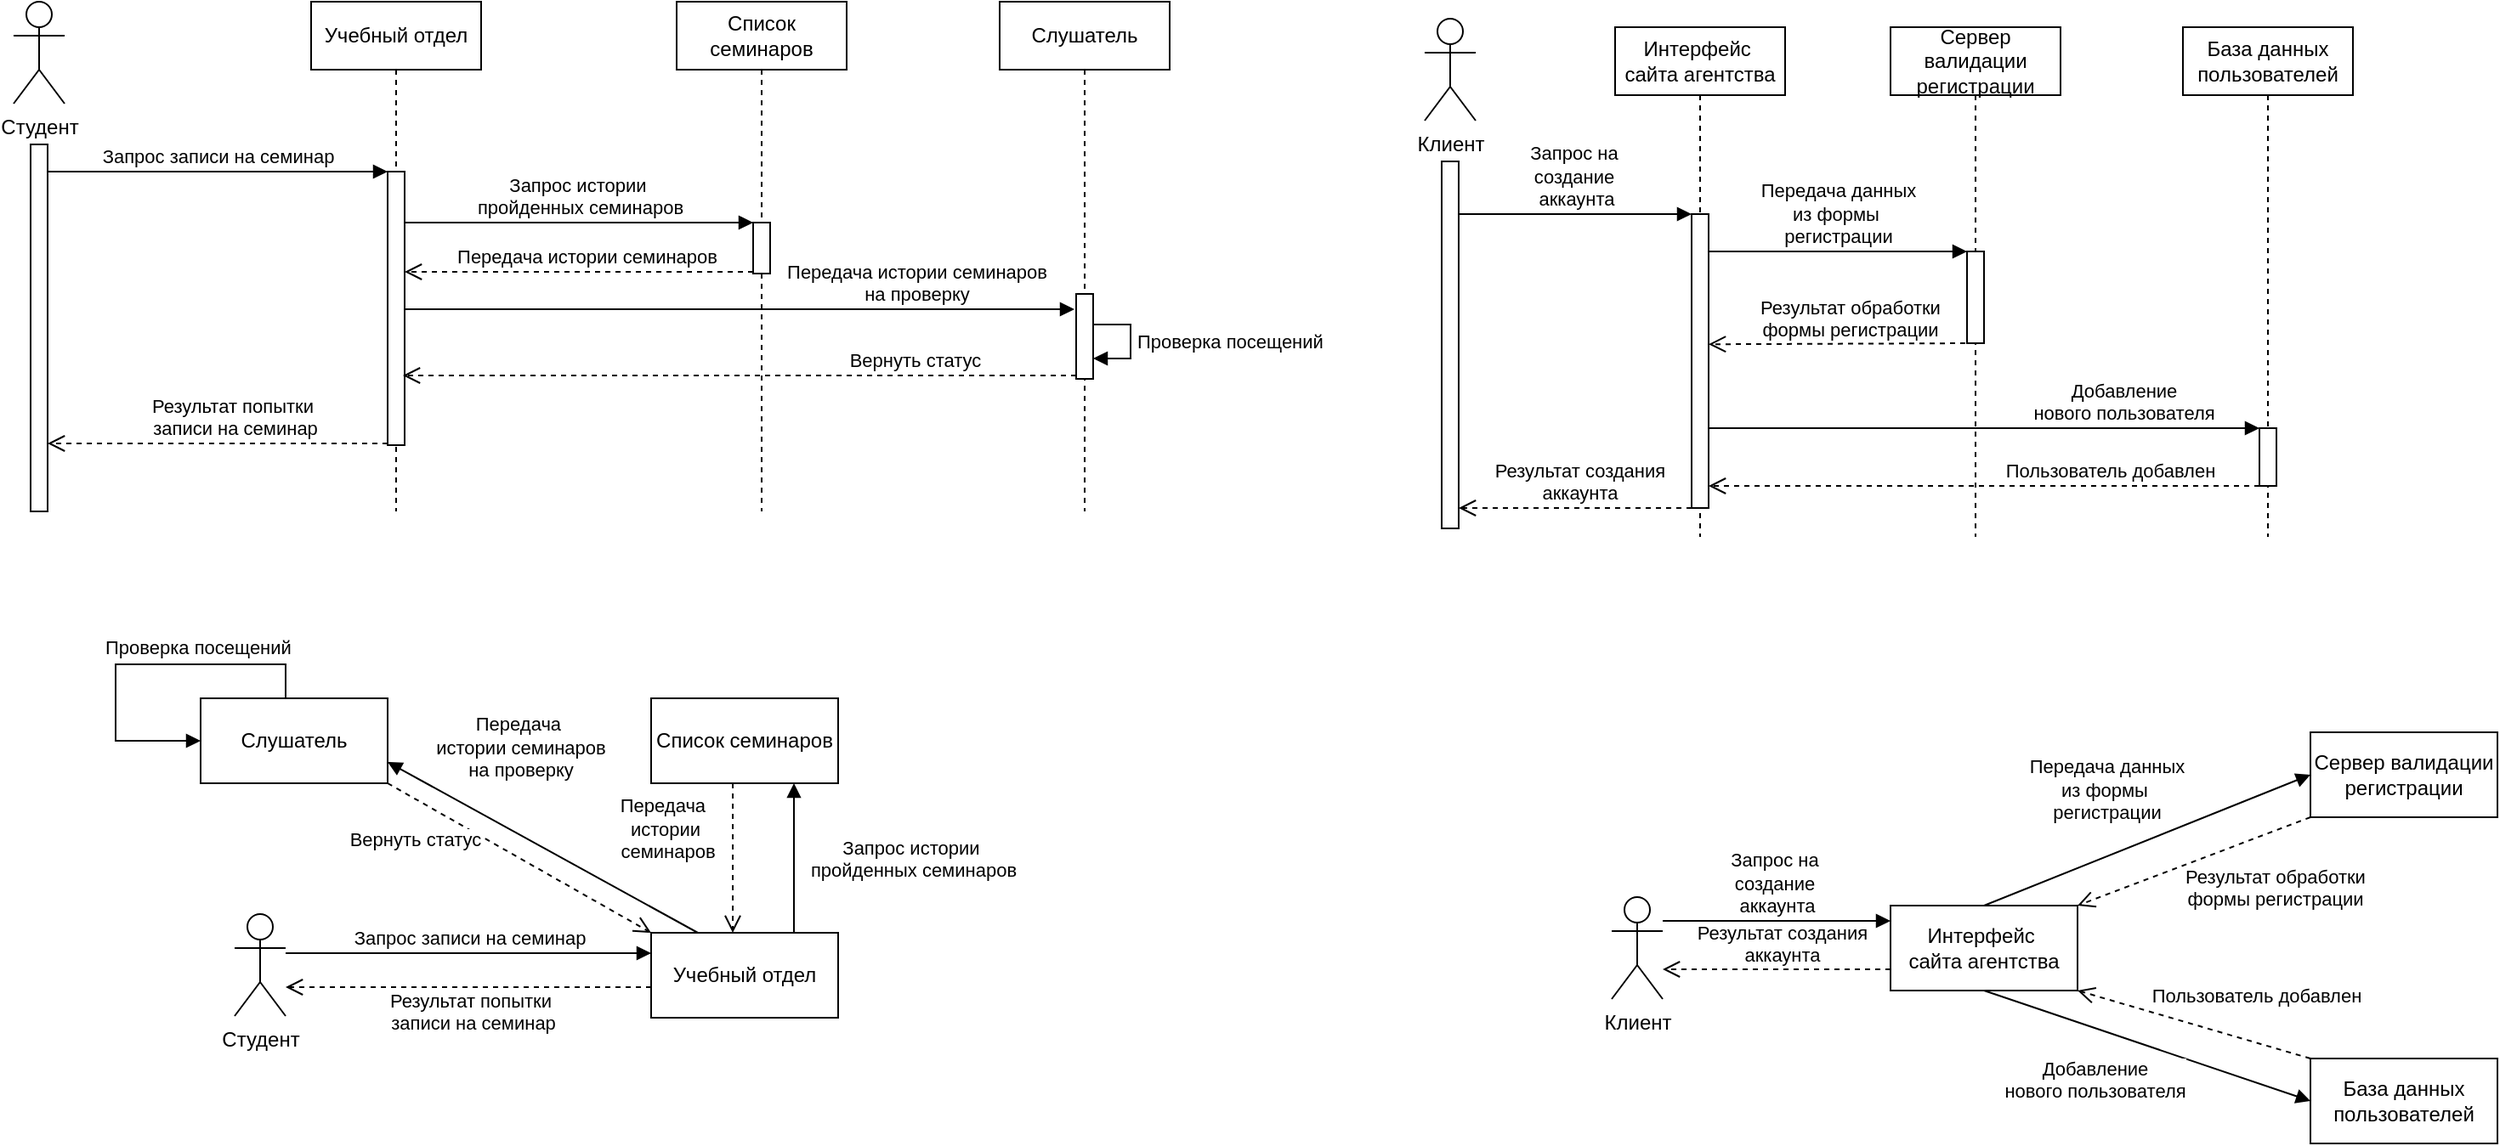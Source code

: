 <mxfile version="24.2.1" type="device">
  <diagram name="Page-1" id="2YBvvXClWsGukQMizWep">
    <mxGraphModel dx="1285" dy="811" grid="0" gridSize="10" guides="1" tooltips="1" connect="1" arrows="1" fold="1" page="1" pageScale="1" pageWidth="850" pageHeight="1100" math="0" shadow="0">
      <root>
        <mxCell id="0" />
        <mxCell id="1" parent="0" />
        <mxCell id="aM9ryv3xv72pqoxQDRHE-5" value="Учебный отдел" style="shape=umlLifeline;perimeter=lifelinePerimeter;whiteSpace=wrap;html=1;container=0;dropTarget=0;collapsible=0;recursiveResize=0;outlineConnect=0;portConstraint=eastwest;newEdgeStyle={&quot;edgeStyle&quot;:&quot;elbowEdgeStyle&quot;,&quot;elbow&quot;:&quot;vertical&quot;,&quot;curved&quot;:0,&quot;rounded&quot;:0};" parent="1" vertex="1">
          <mxGeometry x="225" y="30" width="100" height="300" as="geometry" />
        </mxCell>
        <mxCell id="aM9ryv3xv72pqoxQDRHE-6" value="" style="html=1;points=[];perimeter=orthogonalPerimeter;outlineConnect=0;targetShapes=umlLifeline;portConstraint=eastwest;newEdgeStyle={&quot;edgeStyle&quot;:&quot;elbowEdgeStyle&quot;,&quot;elbow&quot;:&quot;vertical&quot;,&quot;curved&quot;:0,&quot;rounded&quot;:0};" parent="aM9ryv3xv72pqoxQDRHE-5" vertex="1">
          <mxGeometry x="45" y="100" width="10" height="161" as="geometry" />
        </mxCell>
        <mxCell id="aM9ryv3xv72pqoxQDRHE-7" value="Запрос записи на семинар" style="html=1;verticalAlign=bottom;endArrow=block;edgeStyle=elbowEdgeStyle;elbow=vertical;curved=0;rounded=0;" parent="1" source="JV1Mk4GfQYpAjEkD_vr5-23" target="aM9ryv3xv72pqoxQDRHE-6" edge="1">
          <mxGeometry relative="1" as="geometry">
            <mxPoint x="90" y="110" as="sourcePoint" />
            <Array as="points">
              <mxPoint x="170" y="130" />
              <mxPoint x="185" y="110" />
            </Array>
          </mxGeometry>
        </mxCell>
        <mxCell id="aM9ryv3xv72pqoxQDRHE-8" value="Вернуть статус" style="html=1;verticalAlign=bottom;endArrow=open;dashed=1;endSize=8;edgeStyle=elbowEdgeStyle;elbow=vertical;curved=0;rounded=0;" parent="1" source="JV1Mk4GfQYpAjEkD_vr5-38" edge="1">
          <mxGeometry x="-0.519" relative="1" as="geometry">
            <mxPoint x="279" y="250" as="targetPoint" />
            <Array as="points">
              <mxPoint x="530" y="250" />
            </Array>
            <mxPoint x="670" y="240" as="sourcePoint" />
            <mxPoint as="offset" />
          </mxGeometry>
        </mxCell>
        <mxCell id="JV1Mk4GfQYpAjEkD_vr5-23" value="" style="html=1;points=[[0,0,0,0,5],[0,1,0,0,-5],[1,0,0,0,5],[1,1,0,0,-5]];perimeter=orthogonalPerimeter;outlineConnect=0;targetShapes=umlLifeline;portConstraint=eastwest;newEdgeStyle={&quot;curved&quot;:0,&quot;rounded&quot;:0};" parent="1" vertex="1">
          <mxGeometry x="60" y="114" width="10" height="216" as="geometry" />
        </mxCell>
        <mxCell id="JV1Mk4GfQYpAjEkD_vr5-25" value="Студент" style="shape=umlActor;verticalLabelPosition=bottom;verticalAlign=top;html=1;" parent="1" vertex="1">
          <mxGeometry x="50" y="30" width="30" height="60" as="geometry" />
        </mxCell>
        <mxCell id="JV1Mk4GfQYpAjEkD_vr5-28" value="Список семинаров" style="shape=umlLifeline;perimeter=lifelinePerimeter;whiteSpace=wrap;html=1;container=0;dropTarget=0;collapsible=0;recursiveResize=0;outlineConnect=0;portConstraint=eastwest;newEdgeStyle={&quot;edgeStyle&quot;:&quot;elbowEdgeStyle&quot;,&quot;elbow&quot;:&quot;vertical&quot;,&quot;curved&quot;:0,&quot;rounded&quot;:0};" parent="1" vertex="1">
          <mxGeometry x="440" y="30" width="100" height="300" as="geometry" />
        </mxCell>
        <mxCell id="JV1Mk4GfQYpAjEkD_vr5-29" value="" style="html=1;points=[];perimeter=orthogonalPerimeter;outlineConnect=0;targetShapes=umlLifeline;portConstraint=eastwest;newEdgeStyle={&quot;edgeStyle&quot;:&quot;elbowEdgeStyle&quot;,&quot;elbow&quot;:&quot;vertical&quot;,&quot;curved&quot;:0,&quot;rounded&quot;:0};" parent="JV1Mk4GfQYpAjEkD_vr5-28" vertex="1">
          <mxGeometry x="45" y="130" width="10" height="30" as="geometry" />
        </mxCell>
        <mxCell id="JV1Mk4GfQYpAjEkD_vr5-30" value="Слушатель" style="shape=umlLifeline;perimeter=lifelinePerimeter;whiteSpace=wrap;html=1;container=0;dropTarget=0;collapsible=0;recursiveResize=0;outlineConnect=0;portConstraint=eastwest;newEdgeStyle={&quot;edgeStyle&quot;:&quot;elbowEdgeStyle&quot;,&quot;elbow&quot;:&quot;vertical&quot;,&quot;curved&quot;:0,&quot;rounded&quot;:0};" parent="1" vertex="1">
          <mxGeometry x="630" y="30" width="100" height="300" as="geometry" />
        </mxCell>
        <mxCell id="JV1Mk4GfQYpAjEkD_vr5-38" value="" style="html=1;points=[[0,0,0,0,5],[0,1,0,0,-5],[1,0,0,0,5],[1,1,0,0,-5]];perimeter=orthogonalPerimeter;outlineConnect=0;targetShapes=umlLifeline;portConstraint=eastwest;newEdgeStyle={&quot;curved&quot;:0,&quot;rounded&quot;:0};" parent="JV1Mk4GfQYpAjEkD_vr5-30" vertex="1">
          <mxGeometry x="45" y="172" width="10" height="50" as="geometry" />
        </mxCell>
        <mxCell id="JV1Mk4GfQYpAjEkD_vr5-39" value="&lt;span style=&quot;text-align: center;&quot;&gt;Проверка посещений&lt;/span&gt;" style="html=1;align=left;spacingLeft=2;endArrow=block;rounded=0;edgeStyle=orthogonalEdgeStyle;curved=0;rounded=0;" parent="JV1Mk4GfQYpAjEkD_vr5-30" source="JV1Mk4GfQYpAjEkD_vr5-38" target="JV1Mk4GfQYpAjEkD_vr5-38" edge="1">
          <mxGeometry relative="1" as="geometry">
            <mxPoint x="55" y="167.5" as="sourcePoint" />
            <Array as="points">
              <mxPoint x="77" y="190" />
              <mxPoint x="77" y="210" />
            </Array>
            <mxPoint x="55" y="192.5" as="targetPoint" />
          </mxGeometry>
        </mxCell>
        <mxCell id="JV1Mk4GfQYpAjEkD_vr5-32" value="Запрос истории&amp;nbsp;&lt;div&gt;пройденных семинаров&lt;/div&gt;" style="html=1;verticalAlign=bottom;endArrow=block;edgeStyle=elbowEdgeStyle;elbow=vertical;curved=0;rounded=0;" parent="1" source="aM9ryv3xv72pqoxQDRHE-6" target="JV1Mk4GfQYpAjEkD_vr5-29" edge="1">
          <mxGeometry relative="1" as="geometry">
            <mxPoint x="280" y="153.5" as="sourcePoint" />
            <Array as="points">
              <mxPoint x="380" y="160" />
              <mxPoint x="395" y="133.5" />
            </Array>
            <mxPoint x="480" y="153.5" as="targetPoint" />
          </mxGeometry>
        </mxCell>
        <mxCell id="JV1Mk4GfQYpAjEkD_vr5-33" value="Передача истории семинаров&lt;div&gt;на проверку&lt;/div&gt;" style="html=1;verticalAlign=bottom;endArrow=block;edgeStyle=elbowEdgeStyle;elbow=vertical;curved=0;rounded=0;" parent="1" edge="1">
          <mxGeometry x="0.525" relative="1" as="geometry">
            <mxPoint x="280" y="211" as="sourcePoint" />
            <Array as="points">
              <mxPoint x="476" y="211" />
              <mxPoint x="615" y="153.5" />
            </Array>
            <mxPoint x="674" y="211" as="targetPoint" />
            <mxPoint as="offset" />
          </mxGeometry>
        </mxCell>
        <mxCell id="JV1Mk4GfQYpAjEkD_vr5-41" value="Результат попытки&amp;nbsp;&lt;div&gt;записи на семинар&lt;/div&gt;" style="html=1;verticalAlign=bottom;endArrow=open;dashed=1;endSize=8;edgeStyle=elbowEdgeStyle;elbow=vertical;curved=0;rounded=0;" parent="1" source="aM9ryv3xv72pqoxQDRHE-6" edge="1">
          <mxGeometry x="-0.1" relative="1" as="geometry">
            <mxPoint x="70" y="290" as="targetPoint" />
            <Array as="points">
              <mxPoint x="70" y="290" />
            </Array>
            <mxPoint x="270" y="290" as="sourcePoint" />
            <mxPoint as="offset" />
          </mxGeometry>
        </mxCell>
        <mxCell id="JV1Mk4GfQYpAjEkD_vr5-42" value="Студент" style="shape=umlActor;verticalLabelPosition=bottom;verticalAlign=top;html=1;" parent="1" vertex="1">
          <mxGeometry x="180" y="567" width="30" height="60" as="geometry" />
        </mxCell>
        <mxCell id="JV1Mk4GfQYpAjEkD_vr5-43" value="Слушатель" style="html=1;whiteSpace=wrap;" parent="1" vertex="1">
          <mxGeometry x="160" y="440" width="110" height="50" as="geometry" />
        </mxCell>
        <mxCell id="JV1Mk4GfQYpAjEkD_vr5-44" value="Учебный отдел" style="html=1;whiteSpace=wrap;" parent="1" vertex="1">
          <mxGeometry x="425" y="578" width="110" height="50" as="geometry" />
        </mxCell>
        <mxCell id="JV1Mk4GfQYpAjEkD_vr5-45" value="Список семинаров" style="html=1;whiteSpace=wrap;" parent="1" vertex="1">
          <mxGeometry x="425" y="440" width="110" height="50" as="geometry" />
        </mxCell>
        <mxCell id="JV1Mk4GfQYpAjEkD_vr5-49" value="Запрос записи на семинар" style="html=1;verticalAlign=bottom;endArrow=block;edgeStyle=elbowEdgeStyle;elbow=vertical;curved=0;rounded=0;" parent="1" edge="1">
          <mxGeometry relative="1" as="geometry">
            <mxPoint x="210" y="590" as="sourcePoint" />
            <Array as="points">
              <mxPoint x="300" y="590" />
            </Array>
            <mxPoint x="425" y="590" as="targetPoint" />
          </mxGeometry>
        </mxCell>
        <mxCell id="JV1Mk4GfQYpAjEkD_vr5-50" value="Запрос истории&amp;nbsp;&lt;div&gt;пройденных семинаров&lt;/div&gt;" style="html=1;verticalAlign=bottom;endArrow=block;edgeStyle=elbowEdgeStyle;elbow=vertical;curved=0;rounded=0;exitX=0.5;exitY=0;exitDx=0;exitDy=0;entryX=0.5;entryY=1;entryDx=0;entryDy=0;" parent="1" edge="1">
          <mxGeometry x="-0.364" y="-70" relative="1" as="geometry">
            <mxPoint x="509" y="578" as="sourcePoint" />
            <Array as="points">
              <mxPoint x="538" y="528" />
              <mxPoint x="464" y="123.5" />
            </Array>
            <mxPoint x="509" y="490" as="targetPoint" />
            <mxPoint as="offset" />
          </mxGeometry>
        </mxCell>
        <mxCell id="JV1Mk4GfQYpAjEkD_vr5-51" value="Передача&amp;nbsp;&lt;div&gt;истории семинаров&lt;div&gt;на проверку&lt;/div&gt;&lt;/div&gt;" style="html=1;verticalAlign=bottom;endArrow=block;elbow=vertical;rounded=0;exitX=0.25;exitY=0;exitDx=0;exitDy=0;entryX=1;entryY=0.75;entryDx=0;entryDy=0;" parent="1" source="JV1Mk4GfQYpAjEkD_vr5-44" target="JV1Mk4GfQYpAjEkD_vr5-43" edge="1">
          <mxGeometry x="0.286" y="-26" relative="1" as="geometry">
            <mxPoint x="535" y="180" as="sourcePoint" />
            <mxPoint x="715" y="180" as="targetPoint" />
            <mxPoint as="offset" />
          </mxGeometry>
        </mxCell>
        <mxCell id="JV1Mk4GfQYpAjEkD_vr5-52" value="&lt;span style=&quot;text-align: center;&quot;&gt;Проверка посещений&lt;/span&gt;" style="html=1;align=left;spacingLeft=2;endArrow=block;rounded=0;edgeStyle=orthogonalEdgeStyle;curved=0;rounded=0;entryX=0;entryY=0.5;entryDx=0;entryDy=0;exitX=0.5;exitY=0;exitDx=0;exitDy=0;" parent="1" source="JV1Mk4GfQYpAjEkD_vr5-43" target="JV1Mk4GfQYpAjEkD_vr5-43" edge="1">
          <mxGeometry x="0.136" y="-14" relative="1" as="geometry">
            <mxPoint x="200" y="410" as="sourcePoint" />
            <Array as="points">
              <mxPoint x="210" y="440" />
              <mxPoint x="210" y="420" />
              <mxPoint x="110" y="420" />
              <mxPoint x="110" y="465" />
            </Array>
            <mxPoint x="110" y="423" as="targetPoint" />
            <mxPoint x="4" y="-10" as="offset" />
          </mxGeometry>
        </mxCell>
        <mxCell id="JV1Mk4GfQYpAjEkD_vr5-53" value="Вернуть статус" style="html=1;verticalAlign=bottom;endArrow=open;dashed=1;endSize=8;elbow=vertical;rounded=0;exitX=1;exitY=1;exitDx=0;exitDy=0;entryX=0;entryY=0;entryDx=0;entryDy=0;" parent="1" source="JV1Mk4GfQYpAjEkD_vr5-43" target="JV1Mk4GfQYpAjEkD_vr5-44" edge="1">
          <mxGeometry x="-0.606" y="-29" relative="1" as="geometry">
            <mxPoint x="320" y="230" as="targetPoint" />
            <mxPoint x="715" y="230" as="sourcePoint" />
            <mxPoint as="offset" />
          </mxGeometry>
        </mxCell>
        <mxCell id="JV1Mk4GfQYpAjEkD_vr5-54" value="Результат попытки&amp;nbsp;&lt;div&gt;записи на семинар&lt;/div&gt;" style="html=1;verticalAlign=bottom;endArrow=open;dashed=1;endSize=8;edgeStyle=elbowEdgeStyle;elbow=vertical;curved=0;rounded=0;" parent="1" target="JV1Mk4GfQYpAjEkD_vr5-42" edge="1">
          <mxGeometry x="-0.023" y="30" relative="1" as="geometry">
            <mxPoint x="225" y="610" as="targetPoint" />
            <Array as="points">
              <mxPoint x="225" y="610" />
            </Array>
            <mxPoint x="425" y="610" as="sourcePoint" />
            <mxPoint as="offset" />
          </mxGeometry>
        </mxCell>
        <mxCell id="JV1Mk4GfQYpAjEkD_vr5-55" value="Интерфейс&amp;nbsp;&lt;div&gt;сайта агентства&lt;/div&gt;" style="shape=umlLifeline;perimeter=lifelinePerimeter;whiteSpace=wrap;html=1;container=0;dropTarget=0;collapsible=0;recursiveResize=0;outlineConnect=0;portConstraint=eastwest;newEdgeStyle={&quot;edgeStyle&quot;:&quot;elbowEdgeStyle&quot;,&quot;elbow&quot;:&quot;vertical&quot;,&quot;curved&quot;:0,&quot;rounded&quot;:0};" parent="1" vertex="1">
          <mxGeometry x="992" y="45" width="100" height="300" as="geometry" />
        </mxCell>
        <mxCell id="JV1Mk4GfQYpAjEkD_vr5-56" value="" style="html=1;points=[];perimeter=orthogonalPerimeter;outlineConnect=0;targetShapes=umlLifeline;portConstraint=eastwest;newEdgeStyle={&quot;edgeStyle&quot;:&quot;elbowEdgeStyle&quot;,&quot;elbow&quot;:&quot;vertical&quot;,&quot;curved&quot;:0,&quot;rounded&quot;:0};" parent="JV1Mk4GfQYpAjEkD_vr5-55" vertex="1">
          <mxGeometry x="45" y="110" width="10" height="173" as="geometry" />
        </mxCell>
        <mxCell id="JV1Mk4GfQYpAjEkD_vr5-60" value="" style="html=1;points=[[0,0,0,0,5],[0,1,0,0,-5],[1,0,0,0,5],[1,1,0,0,-5]];perimeter=orthogonalPerimeter;outlineConnect=0;targetShapes=umlLifeline;portConstraint=eastwest;newEdgeStyle={&quot;curved&quot;:0,&quot;rounded&quot;:0};" parent="1" vertex="1">
          <mxGeometry x="890" y="124" width="10" height="216" as="geometry" />
        </mxCell>
        <mxCell id="JV1Mk4GfQYpAjEkD_vr5-61" value="Клиент" style="shape=umlActor;verticalLabelPosition=bottom;verticalAlign=top;html=1;" parent="1" vertex="1">
          <mxGeometry x="880" y="40" width="30" height="60" as="geometry" />
        </mxCell>
        <mxCell id="JV1Mk4GfQYpAjEkD_vr5-62" value="База данных пользователей" style="shape=umlLifeline;perimeter=lifelinePerimeter;whiteSpace=wrap;html=1;container=0;dropTarget=0;collapsible=0;recursiveResize=0;outlineConnect=0;portConstraint=eastwest;newEdgeStyle={&quot;edgeStyle&quot;:&quot;elbowEdgeStyle&quot;,&quot;elbow&quot;:&quot;vertical&quot;,&quot;curved&quot;:0,&quot;rounded&quot;:0};" parent="1" vertex="1">
          <mxGeometry x="1326" y="45" width="100" height="300" as="geometry" />
        </mxCell>
        <mxCell id="JV1Mk4GfQYpAjEkD_vr5-63" value="" style="html=1;points=[];perimeter=orthogonalPerimeter;outlineConnect=0;targetShapes=umlLifeline;portConstraint=eastwest;newEdgeStyle={&quot;edgeStyle&quot;:&quot;elbowEdgeStyle&quot;,&quot;elbow&quot;:&quot;vertical&quot;,&quot;curved&quot;:0,&quot;rounded&quot;:0};" parent="JV1Mk4GfQYpAjEkD_vr5-62" vertex="1">
          <mxGeometry x="45" y="236" width="10" height="34" as="geometry" />
        </mxCell>
        <mxCell id="JV1Mk4GfQYpAjEkD_vr5-67" value="Запрос на&amp;nbsp;&lt;div&gt;создание&amp;nbsp;&lt;div&gt;аккаунта&lt;/div&gt;&lt;/div&gt;" style="html=1;verticalAlign=bottom;endArrow=block;edgeStyle=elbowEdgeStyle;elbow=vertical;curved=0;rounded=0;" parent="1" source="JV1Mk4GfQYpAjEkD_vr5-60" target="JV1Mk4GfQYpAjEkD_vr5-56" edge="1">
          <mxGeometry relative="1" as="geometry">
            <mxPoint x="1090" y="384" as="sourcePoint" />
            <Array as="points">
              <mxPoint x="962" y="155" />
              <mxPoint x="1210" y="350.5" />
            </Array>
            <mxPoint x="1348" y="384" as="targetPoint" />
            <mxPoint as="offset" />
          </mxGeometry>
        </mxCell>
        <mxCell id="JV1Mk4GfQYpAjEkD_vr5-72" value="Клиент" style="shape=umlActor;verticalLabelPosition=bottom;verticalAlign=top;html=1;" parent="1" vertex="1">
          <mxGeometry x="990" y="557" width="30" height="60" as="geometry" />
        </mxCell>
        <mxCell id="JV1Mk4GfQYpAjEkD_vr5-74" value="База данных пользователей" style="html=1;whiteSpace=wrap;" parent="1" vertex="1">
          <mxGeometry x="1401" y="652" width="110" height="50" as="geometry" />
        </mxCell>
        <mxCell id="JV1Mk4GfQYpAjEkD_vr5-75" value="Интерфейс&amp;nbsp;&lt;div&gt;сайта агентства&lt;/div&gt;" style="html=1;whiteSpace=wrap;" parent="1" vertex="1">
          <mxGeometry x="1154" y="562" width="110" height="50" as="geometry" />
        </mxCell>
        <mxCell id="W0dJfip4WPwyY-rTnoYD-3" value="Передача истории семинаров" style="html=1;verticalAlign=bottom;endArrow=open;dashed=1;endSize=8;edgeStyle=elbowEdgeStyle;elbow=vertical;curved=0;rounded=0;" parent="1" source="JV1Mk4GfQYpAjEkD_vr5-29" edge="1">
          <mxGeometry x="-0.044" relative="1" as="geometry">
            <mxPoint x="280" y="189" as="targetPoint" />
            <Array as="points">
              <mxPoint x="303" y="189" />
            </Array>
            <mxPoint x="685" y="250" as="sourcePoint" />
            <mxPoint as="offset" />
          </mxGeometry>
        </mxCell>
        <mxCell id="W0dJfip4WPwyY-rTnoYD-4" value="Передача&amp;nbsp;&lt;div&gt;истории&lt;div&gt;&amp;nbsp;семинаров&lt;/div&gt;&lt;/div&gt;" style="html=1;verticalAlign=bottom;endArrow=open;dashed=1;endSize=8;elbow=vertical;rounded=0;exitX=0.25;exitY=1;exitDx=0;exitDy=0;entryX=0.25;entryY=0;entryDx=0;entryDy=0;" parent="1" edge="1">
          <mxGeometry x="0.114" y="-40" relative="1" as="geometry">
            <mxPoint x="473" y="578" as="targetPoint" />
            <mxPoint x="473" y="490" as="sourcePoint" />
            <mxPoint as="offset" />
          </mxGeometry>
        </mxCell>
        <mxCell id="9680zN7pNSa5gYOisoOq-1" value="Сервер валидации регистрации" style="shape=umlLifeline;perimeter=lifelinePerimeter;whiteSpace=wrap;html=1;container=0;dropTarget=0;collapsible=0;recursiveResize=0;outlineConnect=0;portConstraint=eastwest;newEdgeStyle={&quot;edgeStyle&quot;:&quot;elbowEdgeStyle&quot;,&quot;elbow&quot;:&quot;vertical&quot;,&quot;curved&quot;:0,&quot;rounded&quot;:0};" vertex="1" parent="1">
          <mxGeometry x="1154" y="45" width="100" height="300" as="geometry" />
        </mxCell>
        <mxCell id="9680zN7pNSa5gYOisoOq-2" value="" style="html=1;points=[];perimeter=orthogonalPerimeter;outlineConnect=0;targetShapes=umlLifeline;portConstraint=eastwest;newEdgeStyle={&quot;edgeStyle&quot;:&quot;elbowEdgeStyle&quot;,&quot;elbow&quot;:&quot;vertical&quot;,&quot;curved&quot;:0,&quot;rounded&quot;:0};" vertex="1" parent="9680zN7pNSa5gYOisoOq-1">
          <mxGeometry x="45" y="132" width="10" height="54" as="geometry" />
        </mxCell>
        <mxCell id="9680zN7pNSa5gYOisoOq-5" value="Пользователь добавлен" style="html=1;verticalAlign=bottom;endArrow=open;dashed=1;endSize=8;edgeStyle=elbowEdgeStyle;elbow=vertical;curved=0;rounded=0;" edge="1" parent="1" source="JV1Mk4GfQYpAjEkD_vr5-63" target="JV1Mk4GfQYpAjEkD_vr5-56">
          <mxGeometry x="-0.457" relative="1" as="geometry">
            <mxPoint x="1131" y="315" as="targetPoint" />
            <Array as="points">
              <mxPoint x="1175" y="315" />
              <mxPoint x="1157" y="321" />
            </Array>
            <mxPoint x="1376.0" y="313" as="sourcePoint" />
            <mxPoint as="offset" />
          </mxGeometry>
        </mxCell>
        <mxCell id="9680zN7pNSa5gYOisoOq-6" value="Передача данных&lt;div&gt;из формы&amp;nbsp;&lt;/div&gt;&lt;div&gt;регистрации&lt;/div&gt;" style="html=1;verticalAlign=bottom;endArrow=block;edgeStyle=elbowEdgeStyle;elbow=vertical;curved=0;rounded=0;" edge="1" parent="1" source="JV1Mk4GfQYpAjEkD_vr5-56" target="9680zN7pNSa5gYOisoOq-2">
          <mxGeometry relative="1" as="geometry">
            <mxPoint x="1057" y="174" as="sourcePoint" />
            <Array as="points">
              <mxPoint x="1117" y="177" />
              <mxPoint x="1367" y="369.5" />
            </Array>
            <mxPoint x="1157" y="174" as="targetPoint" />
            <mxPoint as="offset" />
          </mxGeometry>
        </mxCell>
        <mxCell id="9680zN7pNSa5gYOisoOq-7" value="Результат обработки&lt;div&gt;формы регистрации&lt;/div&gt;" style="html=1;verticalAlign=bottom;endArrow=open;dashed=1;endSize=8;edgeStyle=elbowEdgeStyle;elbow=vertical;curved=0;rounded=0;" edge="1" parent="1" source="9680zN7pNSa5gYOisoOq-2" target="JV1Mk4GfQYpAjEkD_vr5-56">
          <mxGeometry x="-0.056" relative="1" as="geometry">
            <mxPoint x="1099" y="232" as="targetPoint" />
            <Array as="points">
              <mxPoint x="1192.27" y="231.62" />
              <mxPoint x="1174.27" y="237.62" />
            </Array>
            <mxPoint x="1166" y="232.12" as="sourcePoint" />
            <mxPoint as="offset" />
          </mxGeometry>
        </mxCell>
        <mxCell id="9680zN7pNSa5gYOisoOq-8" value="&lt;div&gt;Добавление&lt;/div&gt;&lt;div&gt;нового пользователя&lt;/div&gt;" style="html=1;verticalAlign=bottom;endArrow=block;edgeStyle=elbowEdgeStyle;elbow=vertical;curved=0;rounded=0;" edge="1" parent="1" source="JV1Mk4GfQYpAjEkD_vr5-56" target="JV1Mk4GfQYpAjEkD_vr5-63">
          <mxGeometry x="0.504" relative="1" as="geometry">
            <mxPoint x="1051" y="281" as="sourcePoint" />
            <Array as="points">
              <mxPoint x="1123" y="281" />
              <mxPoint x="1373" y="473.5" />
            </Array>
            <mxPoint x="1369" y="281" as="targetPoint" />
            <mxPoint as="offset" />
          </mxGeometry>
        </mxCell>
        <mxCell id="9680zN7pNSa5gYOisoOq-9" value="Результат создания&lt;div&gt;аккаунта&lt;/div&gt;" style="html=1;verticalAlign=bottom;endArrow=open;dashed=1;endSize=8;edgeStyle=elbowEdgeStyle;elbow=vertical;curved=0;rounded=0;" edge="1" parent="1" source="JV1Mk4GfQYpAjEkD_vr5-56" target="JV1Mk4GfQYpAjEkD_vr5-60">
          <mxGeometry x="-0.036" relative="1" as="geometry">
            <mxPoint x="931" y="327" as="targetPoint" />
            <Array as="points">
              <mxPoint x="948" y="328" />
            </Array>
            <mxPoint x="990" y="326" as="sourcePoint" />
            <mxPoint as="offset" />
          </mxGeometry>
        </mxCell>
        <mxCell id="9680zN7pNSa5gYOisoOq-10" value="Сервер валидации регистрации" style="html=1;whiteSpace=wrap;" vertex="1" parent="1">
          <mxGeometry x="1401" y="460" width="110" height="50" as="geometry" />
        </mxCell>
        <mxCell id="9680zN7pNSa5gYOisoOq-11" value="Запрос на&amp;nbsp;&lt;div&gt;создание&amp;nbsp;&lt;div&gt;аккаунта&lt;/div&gt;&lt;/div&gt;" style="html=1;verticalAlign=bottom;endArrow=block;edgeStyle=elbowEdgeStyle;elbow=vertical;curved=0;rounded=0;" edge="1" parent="1" source="JV1Mk4GfQYpAjEkD_vr5-72">
          <mxGeometry relative="1" as="geometry">
            <mxPoint x="1033" y="573" as="sourcePoint" />
            <Array as="points">
              <mxPoint x="1079" y="571" />
              <mxPoint x="1327" y="766.5" />
            </Array>
            <mxPoint x="1154" y="571" as="targetPoint" />
            <mxPoint as="offset" />
          </mxGeometry>
        </mxCell>
        <mxCell id="9680zN7pNSa5gYOisoOq-12" value="Результат создания&lt;div&gt;аккаунта&lt;/div&gt;" style="html=1;verticalAlign=bottom;endArrow=open;dashed=1;endSize=8;edgeStyle=elbowEdgeStyle;elbow=vertical;curved=0;rounded=0;exitX=0;exitY=0.75;exitDx=0;exitDy=0;" edge="1" parent="1" source="JV1Mk4GfQYpAjEkD_vr5-75" target="JV1Mk4GfQYpAjEkD_vr5-72">
          <mxGeometry x="-0.036" relative="1" as="geometry">
            <mxPoint x="1016" y="537.95" as="targetPoint" />
            <Array as="points" />
            <mxPoint x="1153" y="537.95" as="sourcePoint" />
            <mxPoint as="offset" />
          </mxGeometry>
        </mxCell>
        <mxCell id="9680zN7pNSa5gYOisoOq-13" value="Передача данных&lt;div&gt;из формы&amp;nbsp;&lt;/div&gt;&lt;div&gt;регистрации&lt;/div&gt;" style="html=1;verticalAlign=bottom;endArrow=block;elbow=vertical;rounded=0;entryX=0;entryY=0.5;entryDx=0;entryDy=0;exitX=0.5;exitY=0;exitDx=0;exitDy=0;" edge="1" parent="1" source="JV1Mk4GfQYpAjEkD_vr5-75" target="9680zN7pNSa5gYOisoOq-10">
          <mxGeometry x="-0.188" y="16" relative="1" as="geometry">
            <mxPoint x="1138" y="478" as="sourcePoint" />
            <mxPoint x="1290" y="478" as="targetPoint" />
            <mxPoint as="offset" />
          </mxGeometry>
        </mxCell>
        <mxCell id="9680zN7pNSa5gYOisoOq-14" value="Результат обработки&lt;div&gt;формы регистрации&lt;/div&gt;" style="html=1;verticalAlign=bottom;endArrow=open;dashed=1;endSize=8;elbow=vertical;rounded=0;exitX=0;exitY=1;exitDx=0;exitDy=0;entryX=1;entryY=0;entryDx=0;entryDy=0;" edge="1" parent="1" source="9680zN7pNSa5gYOisoOq-10" target="JV1Mk4GfQYpAjEkD_vr5-75">
          <mxGeometry x="-0.456" y="46" relative="1" as="geometry">
            <mxPoint x="1138" y="533" as="targetPoint" />
            <mxPoint x="1295" y="532" as="sourcePoint" />
            <mxPoint as="offset" />
          </mxGeometry>
        </mxCell>
        <mxCell id="9680zN7pNSa5gYOisoOq-15" value="Пользователь добавлен" style="html=1;verticalAlign=bottom;endArrow=open;dashed=1;endSize=8;elbow=vertical;rounded=0;exitX=0;exitY=0;exitDx=0;exitDy=0;entryX=1;entryY=1;entryDx=0;entryDy=0;" edge="1" parent="1" source="JV1Mk4GfQYpAjEkD_vr5-74" target="JV1Mk4GfQYpAjEkD_vr5-75">
          <mxGeometry x="-0.46" y="-18" relative="1" as="geometry">
            <mxPoint x="1061" y="742" as="targetPoint" />
            <mxPoint x="1385" y="742" as="sourcePoint" />
            <mxPoint as="offset" />
          </mxGeometry>
        </mxCell>
        <mxCell id="9680zN7pNSa5gYOisoOq-16" value="&lt;div&gt;Добавление&lt;/div&gt;&lt;div&gt;нового пользователя&lt;/div&gt;" style="html=1;verticalAlign=bottom;endArrow=block;elbow=vertical;rounded=0;entryX=0;entryY=0.5;entryDx=0;entryDy=0;exitX=0.5;exitY=1;exitDx=0;exitDy=0;" edge="1" parent="1" source="JV1Mk4GfQYpAjEkD_vr5-75" target="JV1Mk4GfQYpAjEkD_vr5-74">
          <mxGeometry x="-0.174" y="-45" relative="1" as="geometry">
            <mxPoint x="1061" y="708" as="sourcePoint" />
            <mxPoint x="1385" y="708" as="targetPoint" />
            <mxPoint y="-1" as="offset" />
          </mxGeometry>
        </mxCell>
      </root>
    </mxGraphModel>
  </diagram>
</mxfile>
